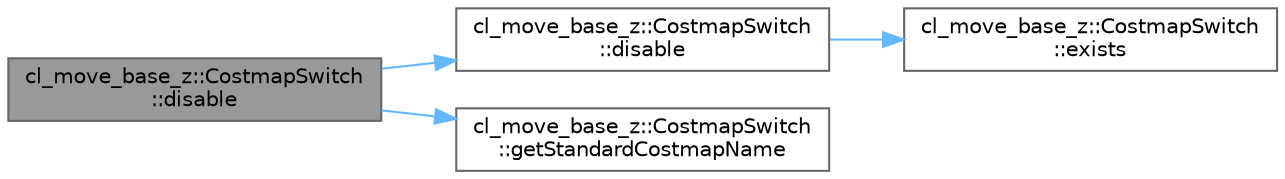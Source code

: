 digraph "cl_move_base_z::CostmapSwitch::disable"
{
 // LATEX_PDF_SIZE
  bgcolor="transparent";
  edge [fontname=Helvetica,fontsize=10,labelfontname=Helvetica,labelfontsize=10];
  node [fontname=Helvetica,fontsize=10,shape=box,height=0.2,width=0.4];
  rankdir="LR";
  Node1 [label="cl_move_base_z::CostmapSwitch\l::disable",height=0.2,width=0.4,color="gray40", fillcolor="grey60", style="filled", fontcolor="black",tooltip=" "];
  Node1 -> Node2 [color="steelblue1",style="solid"];
  Node2 [label="cl_move_base_z::CostmapSwitch\l::disable",height=0.2,width=0.4,color="grey40", fillcolor="white", style="filled",URL="$classcl__move__base__z_1_1CostmapSwitch.html#af7cc8007da601736b445c051a6fbd49a",tooltip=" "];
  Node2 -> Node3 [color="steelblue1",style="solid"];
  Node3 [label="cl_move_base_z::CostmapSwitch\l::exists",height=0.2,width=0.4,color="grey40", fillcolor="white", style="filled",URL="$classcl__move__base__z_1_1CostmapSwitch.html#ae9cfc1152e625763beb7997c5dbed70b",tooltip=" "];
  Node1 -> Node4 [color="steelblue1",style="solid"];
  Node4 [label="cl_move_base_z::CostmapSwitch\l::getStandardCostmapName",height=0.2,width=0.4,color="grey40", fillcolor="white", style="filled",URL="$classcl__move__base__z_1_1CostmapSwitch.html#ac46796874242fdaa7efef86b66a55102",tooltip=" "];
}
